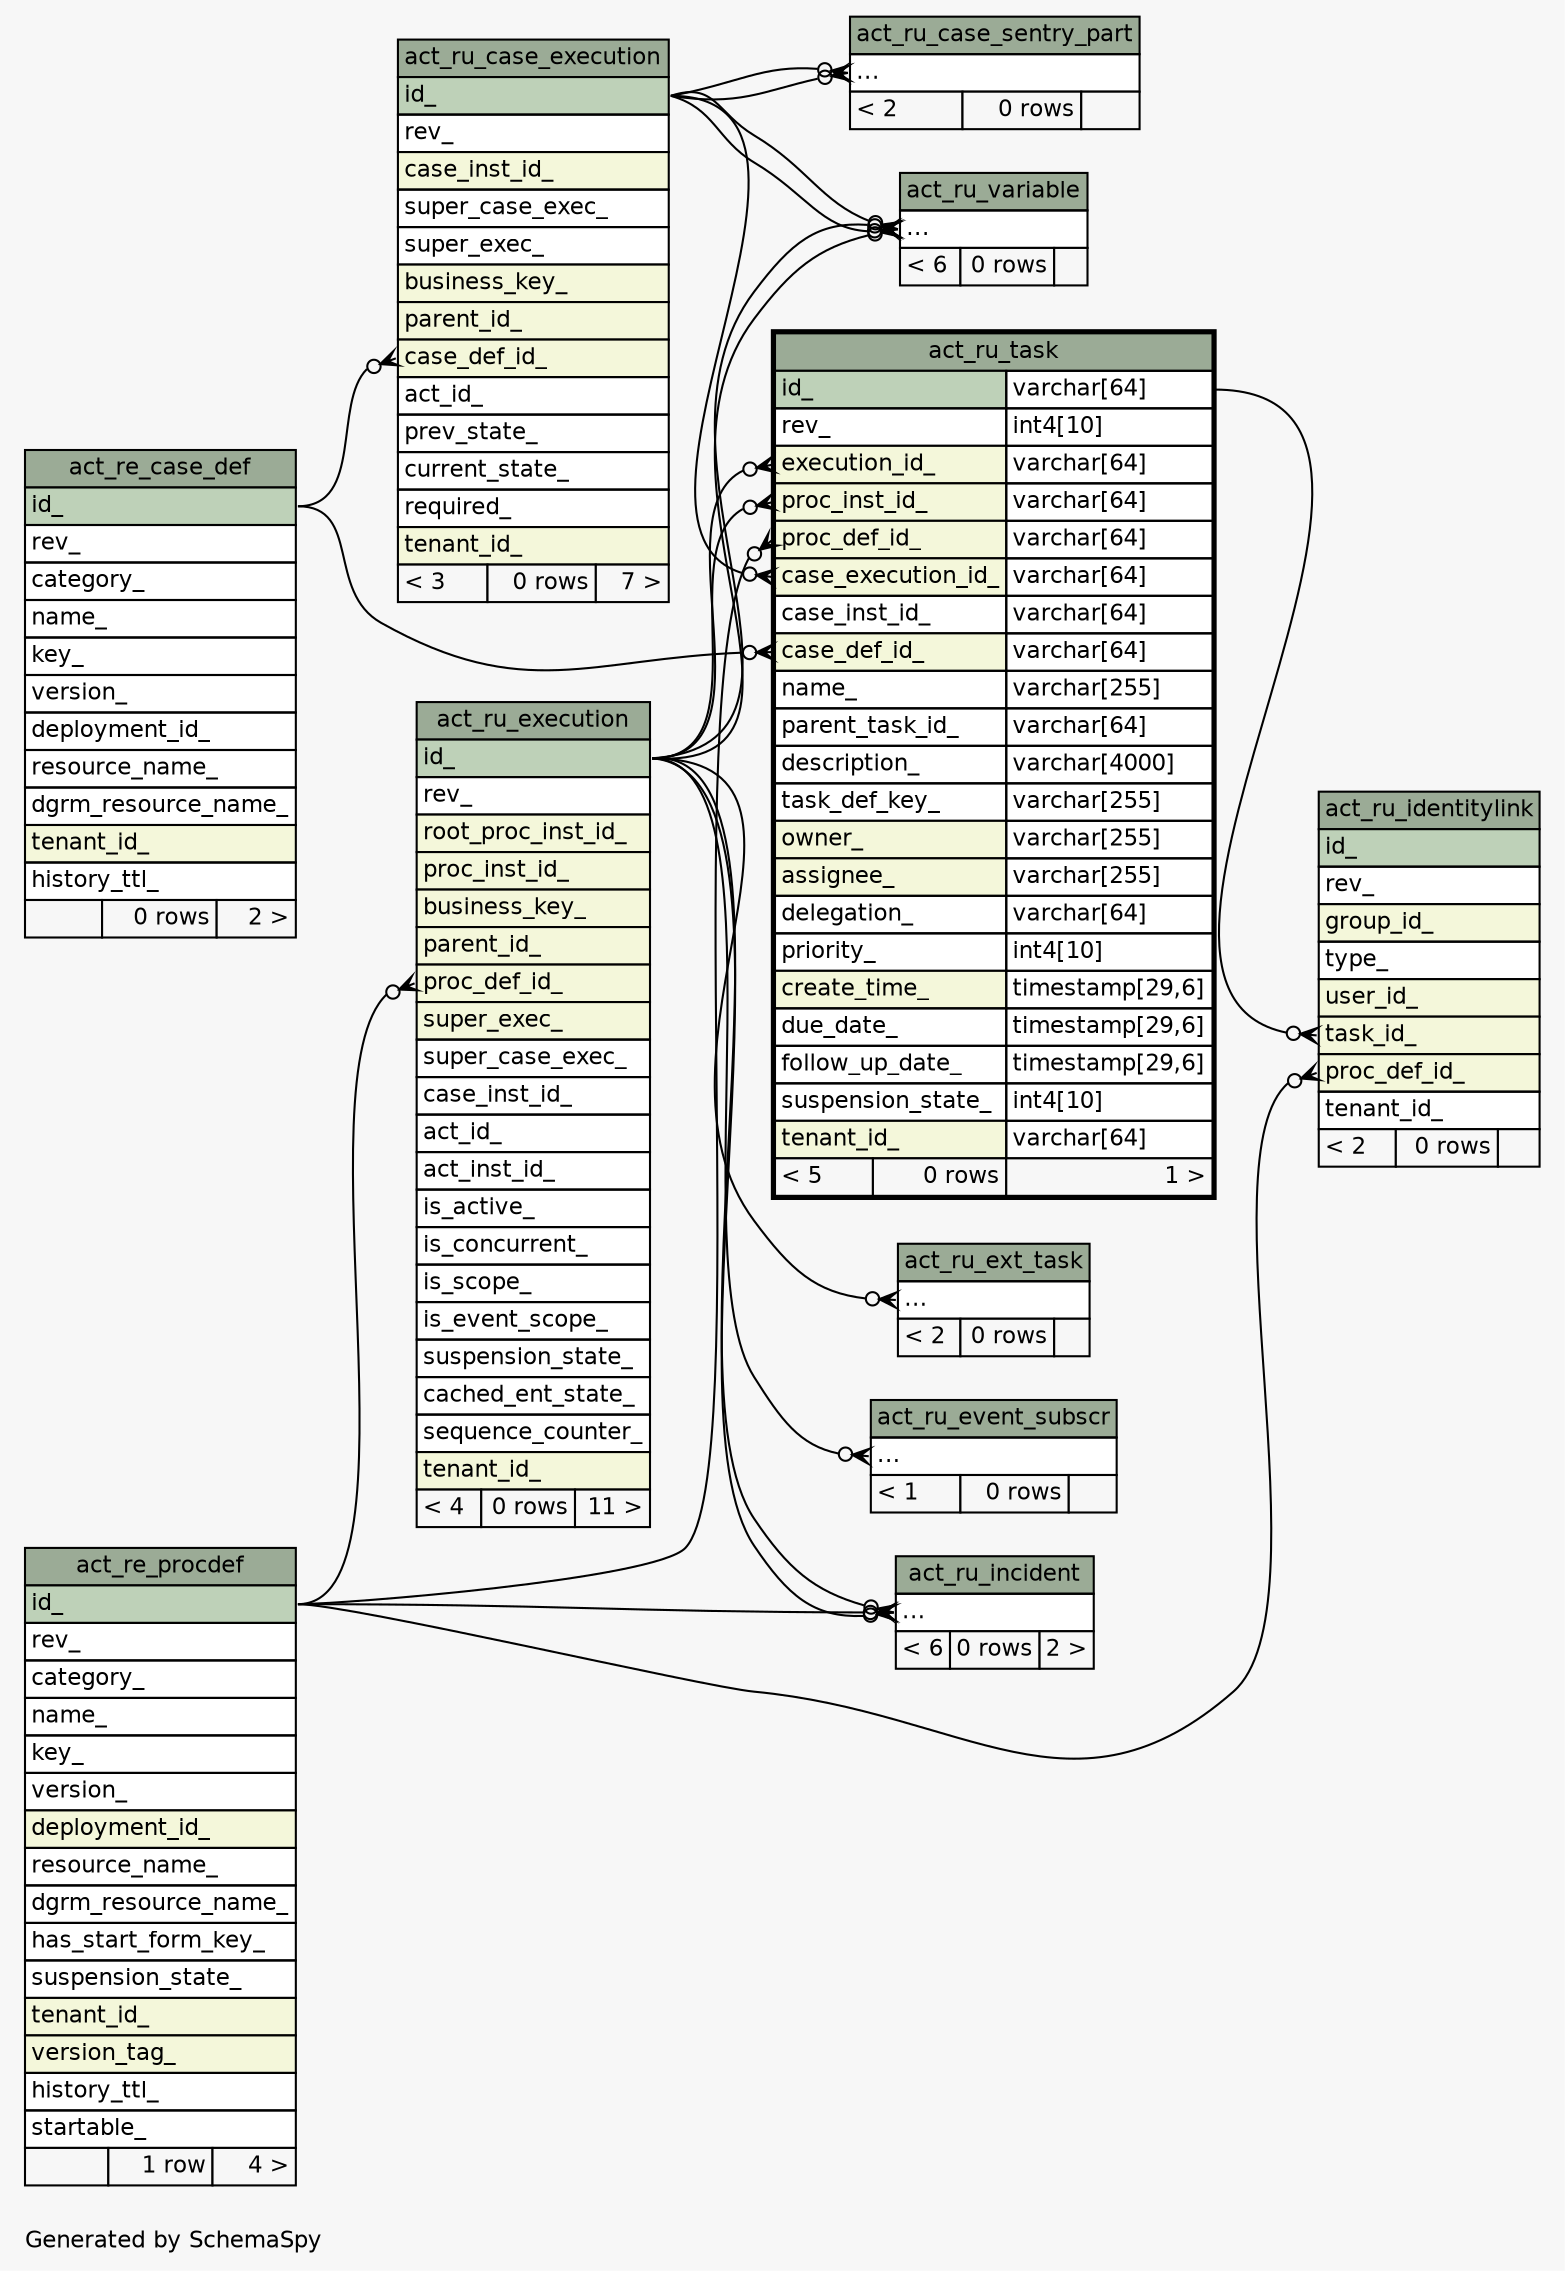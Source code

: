 // dot 2.43.0 on Linux 5.15.0-1019-azure
// SchemaSpy rev Unknown
digraph "twoDegreesRelationshipsDiagram" {
  graph [
    rankdir="RL"
    bgcolor="#f7f7f7"
    label="\nGenerated by SchemaSpy"
    labeljust="l"
    nodesep="0.18"
    ranksep="0.46"
    fontname="Helvetica"
    fontsize="11"
  ];
  node [
    fontname="Helvetica"
    fontsize="11"
    shape="plaintext"
  ];
  edge [
    arrowsize="0.8"
  ];
  "act_ru_case_execution":"case_def_id_":w -> "act_re_case_def":"id_":e [arrowhead=none dir=back arrowtail=crowodot];
  "act_ru_case_sentry_part":"elipses":w -> "act_ru_case_execution":"id_":e [arrowhead=none dir=back arrowtail=crowodot];
  "act_ru_case_sentry_part":"elipses":w -> "act_ru_case_execution":"id_":e [arrowhead=none dir=back arrowtail=crowodot];
  "act_ru_event_subscr":"elipses":w -> "act_ru_execution":"id_":e [arrowhead=none dir=back arrowtail=crowodot];
  "act_ru_execution":"proc_def_id_":w -> "act_re_procdef":"id_":e [arrowhead=none dir=back arrowtail=crowodot];
  "act_ru_ext_task":"elipses":w -> "act_ru_execution":"id_":e [arrowhead=none dir=back arrowtail=crowodot];
  "act_ru_identitylink":"proc_def_id_":w -> "act_re_procdef":"id_":e [arrowhead=none dir=back arrowtail=crowodot];
  "act_ru_identitylink":"task_id_":w -> "act_ru_task":"id_.type":e [arrowhead=none dir=back arrowtail=crowodot];
  "act_ru_incident":"elipses":w -> "act_ru_execution":"id_":e [arrowhead=none dir=back arrowtail=crowodot];
  "act_ru_incident":"elipses":w -> "act_re_procdef":"id_":e [arrowhead=none dir=back arrowtail=crowodot];
  "act_ru_incident":"elipses":w -> "act_ru_execution":"id_":e [arrowhead=none dir=back arrowtail=crowodot];
  "act_ru_task":"case_def_id_":w -> "act_re_case_def":"id_":e [arrowhead=none dir=back arrowtail=crowodot];
  "act_ru_task":"case_execution_id_":w -> "act_ru_case_execution":"id_":e [arrowhead=none dir=back arrowtail=crowodot];
  "act_ru_task":"execution_id_":w -> "act_ru_execution":"id_":e [arrowhead=none dir=back arrowtail=crowodot];
  "act_ru_task":"proc_def_id_":w -> "act_re_procdef":"id_":e [arrowhead=none dir=back arrowtail=crowodot];
  "act_ru_task":"proc_inst_id_":w -> "act_ru_execution":"id_":e [arrowhead=none dir=back arrowtail=crowodot];
  "act_ru_variable":"elipses":w -> "act_ru_case_execution":"id_":e [arrowhead=none dir=back arrowtail=crowodot];
  "act_ru_variable":"elipses":w -> "act_ru_case_execution":"id_":e [arrowhead=none dir=back arrowtail=crowodot];
  "act_ru_variable":"elipses":w -> "act_ru_execution":"id_":e [arrowhead=none dir=back arrowtail=crowodot];
  "act_ru_variable":"elipses":w -> "act_ru_execution":"id_":e [arrowhead=none dir=back arrowtail=crowodot];
  "act_re_case_def" [
    label=<
    <TABLE BORDER="0" CELLBORDER="1" CELLSPACING="0" BGCOLOR="#ffffff">
      <TR><TD COLSPAN="3" BGCOLOR="#9bab96" ALIGN="CENTER">act_re_case_def</TD></TR>
      <TR><TD PORT="id_" COLSPAN="3" BGCOLOR="#bed1b8" ALIGN="LEFT">id_</TD></TR>
      <TR><TD PORT="rev_" COLSPAN="3" ALIGN="LEFT">rev_</TD></TR>
      <TR><TD PORT="category_" COLSPAN="3" ALIGN="LEFT">category_</TD></TR>
      <TR><TD PORT="name_" COLSPAN="3" ALIGN="LEFT">name_</TD></TR>
      <TR><TD PORT="key_" COLSPAN="3" ALIGN="LEFT">key_</TD></TR>
      <TR><TD PORT="version_" COLSPAN="3" ALIGN="LEFT">version_</TD></TR>
      <TR><TD PORT="deployment_id_" COLSPAN="3" ALIGN="LEFT">deployment_id_</TD></TR>
      <TR><TD PORT="resource_name_" COLSPAN="3" ALIGN="LEFT">resource_name_</TD></TR>
      <TR><TD PORT="dgrm_resource_name_" COLSPAN="3" ALIGN="LEFT">dgrm_resource_name_</TD></TR>
      <TR><TD PORT="tenant_id_" COLSPAN="3" BGCOLOR="#f4f7da" ALIGN="LEFT">tenant_id_</TD></TR>
      <TR><TD PORT="history_ttl_" COLSPAN="3" ALIGN="LEFT">history_ttl_</TD></TR>
      <TR><TD ALIGN="LEFT" BGCOLOR="#f7f7f7">  </TD><TD ALIGN="RIGHT" BGCOLOR="#f7f7f7">0 rows</TD><TD ALIGN="RIGHT" BGCOLOR="#f7f7f7">2 &gt;</TD></TR>
    </TABLE>>
    URL="act_re_case_def.html"
    tooltip="act_re_case_def"
  ];
  "act_re_procdef" [
    label=<
    <TABLE BORDER="0" CELLBORDER="1" CELLSPACING="0" BGCOLOR="#ffffff">
      <TR><TD COLSPAN="3" BGCOLOR="#9bab96" ALIGN="CENTER">act_re_procdef</TD></TR>
      <TR><TD PORT="id_" COLSPAN="3" BGCOLOR="#bed1b8" ALIGN="LEFT">id_</TD></TR>
      <TR><TD PORT="rev_" COLSPAN="3" ALIGN="LEFT">rev_</TD></TR>
      <TR><TD PORT="category_" COLSPAN="3" ALIGN="LEFT">category_</TD></TR>
      <TR><TD PORT="name_" COLSPAN="3" ALIGN="LEFT">name_</TD></TR>
      <TR><TD PORT="key_" COLSPAN="3" ALIGN="LEFT">key_</TD></TR>
      <TR><TD PORT="version_" COLSPAN="3" ALIGN="LEFT">version_</TD></TR>
      <TR><TD PORT="deployment_id_" COLSPAN="3" BGCOLOR="#f4f7da" ALIGN="LEFT">deployment_id_</TD></TR>
      <TR><TD PORT="resource_name_" COLSPAN="3" ALIGN="LEFT">resource_name_</TD></TR>
      <TR><TD PORT="dgrm_resource_name_" COLSPAN="3" ALIGN="LEFT">dgrm_resource_name_</TD></TR>
      <TR><TD PORT="has_start_form_key_" COLSPAN="3" ALIGN="LEFT">has_start_form_key_</TD></TR>
      <TR><TD PORT="suspension_state_" COLSPAN="3" ALIGN="LEFT">suspension_state_</TD></TR>
      <TR><TD PORT="tenant_id_" COLSPAN="3" BGCOLOR="#f4f7da" ALIGN="LEFT">tenant_id_</TD></TR>
      <TR><TD PORT="version_tag_" COLSPAN="3" BGCOLOR="#f4f7da" ALIGN="LEFT">version_tag_</TD></TR>
      <TR><TD PORT="history_ttl_" COLSPAN="3" ALIGN="LEFT">history_ttl_</TD></TR>
      <TR><TD PORT="startable_" COLSPAN="3" ALIGN="LEFT">startable_</TD></TR>
      <TR><TD ALIGN="LEFT" BGCOLOR="#f7f7f7">  </TD><TD ALIGN="RIGHT" BGCOLOR="#f7f7f7">1 row</TD><TD ALIGN="RIGHT" BGCOLOR="#f7f7f7">4 &gt;</TD></TR>
    </TABLE>>
    URL="act_re_procdef.html"
    tooltip="act_re_procdef"
  ];
  "act_ru_case_execution" [
    label=<
    <TABLE BORDER="0" CELLBORDER="1" CELLSPACING="0" BGCOLOR="#ffffff">
      <TR><TD COLSPAN="3" BGCOLOR="#9bab96" ALIGN="CENTER">act_ru_case_execution</TD></TR>
      <TR><TD PORT="id_" COLSPAN="3" BGCOLOR="#bed1b8" ALIGN="LEFT">id_</TD></TR>
      <TR><TD PORT="rev_" COLSPAN="3" ALIGN="LEFT">rev_</TD></TR>
      <TR><TD PORT="case_inst_id_" COLSPAN="3" BGCOLOR="#f4f7da" ALIGN="LEFT">case_inst_id_</TD></TR>
      <TR><TD PORT="super_case_exec_" COLSPAN="3" ALIGN="LEFT">super_case_exec_</TD></TR>
      <TR><TD PORT="super_exec_" COLSPAN="3" ALIGN="LEFT">super_exec_</TD></TR>
      <TR><TD PORT="business_key_" COLSPAN="3" BGCOLOR="#f4f7da" ALIGN="LEFT">business_key_</TD></TR>
      <TR><TD PORT="parent_id_" COLSPAN="3" BGCOLOR="#f4f7da" ALIGN="LEFT">parent_id_</TD></TR>
      <TR><TD PORT="case_def_id_" COLSPAN="3" BGCOLOR="#f4f7da" ALIGN="LEFT">case_def_id_</TD></TR>
      <TR><TD PORT="act_id_" COLSPAN="3" ALIGN="LEFT">act_id_</TD></TR>
      <TR><TD PORT="prev_state_" COLSPAN="3" ALIGN="LEFT">prev_state_</TD></TR>
      <TR><TD PORT="current_state_" COLSPAN="3" ALIGN="LEFT">current_state_</TD></TR>
      <TR><TD PORT="required_" COLSPAN="3" ALIGN="LEFT">required_</TD></TR>
      <TR><TD PORT="tenant_id_" COLSPAN="3" BGCOLOR="#f4f7da" ALIGN="LEFT">tenant_id_</TD></TR>
      <TR><TD ALIGN="LEFT" BGCOLOR="#f7f7f7">&lt; 3</TD><TD ALIGN="RIGHT" BGCOLOR="#f7f7f7">0 rows</TD><TD ALIGN="RIGHT" BGCOLOR="#f7f7f7">7 &gt;</TD></TR>
    </TABLE>>
    URL="act_ru_case_execution.html"
    tooltip="act_ru_case_execution"
  ];
  "act_ru_case_sentry_part" [
    label=<
    <TABLE BORDER="0" CELLBORDER="1" CELLSPACING="0" BGCOLOR="#ffffff">
      <TR><TD COLSPAN="3" BGCOLOR="#9bab96" ALIGN="CENTER">act_ru_case_sentry_part</TD></TR>
      <TR><TD PORT="elipses" COLSPAN="3" ALIGN="LEFT">...</TD></TR>
      <TR><TD ALIGN="LEFT" BGCOLOR="#f7f7f7">&lt; 2</TD><TD ALIGN="RIGHT" BGCOLOR="#f7f7f7">0 rows</TD><TD ALIGN="RIGHT" BGCOLOR="#f7f7f7">  </TD></TR>
    </TABLE>>
    URL="act_ru_case_sentry_part.html"
    tooltip="act_ru_case_sentry_part"
  ];
  "act_ru_event_subscr" [
    label=<
    <TABLE BORDER="0" CELLBORDER="1" CELLSPACING="0" BGCOLOR="#ffffff">
      <TR><TD COLSPAN="3" BGCOLOR="#9bab96" ALIGN="CENTER">act_ru_event_subscr</TD></TR>
      <TR><TD PORT="elipses" COLSPAN="3" ALIGN="LEFT">...</TD></TR>
      <TR><TD ALIGN="LEFT" BGCOLOR="#f7f7f7">&lt; 1</TD><TD ALIGN="RIGHT" BGCOLOR="#f7f7f7">0 rows</TD><TD ALIGN="RIGHT" BGCOLOR="#f7f7f7">  </TD></TR>
    </TABLE>>
    URL="act_ru_event_subscr.html"
    tooltip="act_ru_event_subscr"
  ];
  "act_ru_execution" [
    label=<
    <TABLE BORDER="0" CELLBORDER="1" CELLSPACING="0" BGCOLOR="#ffffff">
      <TR><TD COLSPAN="3" BGCOLOR="#9bab96" ALIGN="CENTER">act_ru_execution</TD></TR>
      <TR><TD PORT="id_" COLSPAN="3" BGCOLOR="#bed1b8" ALIGN="LEFT">id_</TD></TR>
      <TR><TD PORT="rev_" COLSPAN="3" ALIGN="LEFT">rev_</TD></TR>
      <TR><TD PORT="root_proc_inst_id_" COLSPAN="3" BGCOLOR="#f4f7da" ALIGN="LEFT">root_proc_inst_id_</TD></TR>
      <TR><TD PORT="proc_inst_id_" COLSPAN="3" BGCOLOR="#f4f7da" ALIGN="LEFT">proc_inst_id_</TD></TR>
      <TR><TD PORT="business_key_" COLSPAN="3" BGCOLOR="#f4f7da" ALIGN="LEFT">business_key_</TD></TR>
      <TR><TD PORT="parent_id_" COLSPAN="3" BGCOLOR="#f4f7da" ALIGN="LEFT">parent_id_</TD></TR>
      <TR><TD PORT="proc_def_id_" COLSPAN="3" BGCOLOR="#f4f7da" ALIGN="LEFT">proc_def_id_</TD></TR>
      <TR><TD PORT="super_exec_" COLSPAN="3" BGCOLOR="#f4f7da" ALIGN="LEFT">super_exec_</TD></TR>
      <TR><TD PORT="super_case_exec_" COLSPAN="3" ALIGN="LEFT">super_case_exec_</TD></TR>
      <TR><TD PORT="case_inst_id_" COLSPAN="3" ALIGN="LEFT">case_inst_id_</TD></TR>
      <TR><TD PORT="act_id_" COLSPAN="3" ALIGN="LEFT">act_id_</TD></TR>
      <TR><TD PORT="act_inst_id_" COLSPAN="3" ALIGN="LEFT">act_inst_id_</TD></TR>
      <TR><TD PORT="is_active_" COLSPAN="3" ALIGN="LEFT">is_active_</TD></TR>
      <TR><TD PORT="is_concurrent_" COLSPAN="3" ALIGN="LEFT">is_concurrent_</TD></TR>
      <TR><TD PORT="is_scope_" COLSPAN="3" ALIGN="LEFT">is_scope_</TD></TR>
      <TR><TD PORT="is_event_scope_" COLSPAN="3" ALIGN="LEFT">is_event_scope_</TD></TR>
      <TR><TD PORT="suspension_state_" COLSPAN="3" ALIGN="LEFT">suspension_state_</TD></TR>
      <TR><TD PORT="cached_ent_state_" COLSPAN="3" ALIGN="LEFT">cached_ent_state_</TD></TR>
      <TR><TD PORT="sequence_counter_" COLSPAN="3" ALIGN="LEFT">sequence_counter_</TD></TR>
      <TR><TD PORT="tenant_id_" COLSPAN="3" BGCOLOR="#f4f7da" ALIGN="LEFT">tenant_id_</TD></TR>
      <TR><TD ALIGN="LEFT" BGCOLOR="#f7f7f7">&lt; 4</TD><TD ALIGN="RIGHT" BGCOLOR="#f7f7f7">0 rows</TD><TD ALIGN="RIGHT" BGCOLOR="#f7f7f7">11 &gt;</TD></TR>
    </TABLE>>
    URL="act_ru_execution.html"
    tooltip="act_ru_execution"
  ];
  "act_ru_ext_task" [
    label=<
    <TABLE BORDER="0" CELLBORDER="1" CELLSPACING="0" BGCOLOR="#ffffff">
      <TR><TD COLSPAN="3" BGCOLOR="#9bab96" ALIGN="CENTER">act_ru_ext_task</TD></TR>
      <TR><TD PORT="elipses" COLSPAN="3" ALIGN="LEFT">...</TD></TR>
      <TR><TD ALIGN="LEFT" BGCOLOR="#f7f7f7">&lt; 2</TD><TD ALIGN="RIGHT" BGCOLOR="#f7f7f7">0 rows</TD><TD ALIGN="RIGHT" BGCOLOR="#f7f7f7">  </TD></TR>
    </TABLE>>
    URL="act_ru_ext_task.html"
    tooltip="act_ru_ext_task"
  ];
  "act_ru_identitylink" [
    label=<
    <TABLE BORDER="0" CELLBORDER="1" CELLSPACING="0" BGCOLOR="#ffffff">
      <TR><TD COLSPAN="3" BGCOLOR="#9bab96" ALIGN="CENTER">act_ru_identitylink</TD></TR>
      <TR><TD PORT="id_" COLSPAN="3" BGCOLOR="#bed1b8" ALIGN="LEFT">id_</TD></TR>
      <TR><TD PORT="rev_" COLSPAN="3" ALIGN="LEFT">rev_</TD></TR>
      <TR><TD PORT="group_id_" COLSPAN="3" BGCOLOR="#f4f7da" ALIGN="LEFT">group_id_</TD></TR>
      <TR><TD PORT="type_" COLSPAN="3" ALIGN="LEFT">type_</TD></TR>
      <TR><TD PORT="user_id_" COLSPAN="3" BGCOLOR="#f4f7da" ALIGN="LEFT">user_id_</TD></TR>
      <TR><TD PORT="task_id_" COLSPAN="3" BGCOLOR="#f4f7da" ALIGN="LEFT">task_id_</TD></TR>
      <TR><TD PORT="proc_def_id_" COLSPAN="3" BGCOLOR="#f4f7da" ALIGN="LEFT">proc_def_id_</TD></TR>
      <TR><TD PORT="tenant_id_" COLSPAN="3" ALIGN="LEFT">tenant_id_</TD></TR>
      <TR><TD ALIGN="LEFT" BGCOLOR="#f7f7f7">&lt; 2</TD><TD ALIGN="RIGHT" BGCOLOR="#f7f7f7">0 rows</TD><TD ALIGN="RIGHT" BGCOLOR="#f7f7f7">  </TD></TR>
    </TABLE>>
    URL="act_ru_identitylink.html"
    tooltip="act_ru_identitylink"
  ];
  "act_ru_incident" [
    label=<
    <TABLE BORDER="0" CELLBORDER="1" CELLSPACING="0" BGCOLOR="#ffffff">
      <TR><TD COLSPAN="3" BGCOLOR="#9bab96" ALIGN="CENTER">act_ru_incident</TD></TR>
      <TR><TD PORT="elipses" COLSPAN="3" ALIGN="LEFT">...</TD></TR>
      <TR><TD ALIGN="LEFT" BGCOLOR="#f7f7f7">&lt; 6</TD><TD ALIGN="RIGHT" BGCOLOR="#f7f7f7">0 rows</TD><TD ALIGN="RIGHT" BGCOLOR="#f7f7f7">2 &gt;</TD></TR>
    </TABLE>>
    URL="act_ru_incident.html"
    tooltip="act_ru_incident"
  ];
  "act_ru_task" [
    label=<
    <TABLE BORDER="2" CELLBORDER="1" CELLSPACING="0" BGCOLOR="#ffffff">
      <TR><TD COLSPAN="3" BGCOLOR="#9bab96" ALIGN="CENTER">act_ru_task</TD></TR>
      <TR><TD PORT="id_" COLSPAN="2" BGCOLOR="#bed1b8" ALIGN="LEFT">id_</TD><TD PORT="id_.type" ALIGN="LEFT">varchar[64]</TD></TR>
      <TR><TD PORT="rev_" COLSPAN="2" ALIGN="LEFT">rev_</TD><TD PORT="rev_.type" ALIGN="LEFT">int4[10]</TD></TR>
      <TR><TD PORT="execution_id_" COLSPAN="2" BGCOLOR="#f4f7da" ALIGN="LEFT">execution_id_</TD><TD PORT="execution_id_.type" ALIGN="LEFT">varchar[64]</TD></TR>
      <TR><TD PORT="proc_inst_id_" COLSPAN="2" BGCOLOR="#f4f7da" ALIGN="LEFT">proc_inst_id_</TD><TD PORT="proc_inst_id_.type" ALIGN="LEFT">varchar[64]</TD></TR>
      <TR><TD PORT="proc_def_id_" COLSPAN="2" BGCOLOR="#f4f7da" ALIGN="LEFT">proc_def_id_</TD><TD PORT="proc_def_id_.type" ALIGN="LEFT">varchar[64]</TD></TR>
      <TR><TD PORT="case_execution_id_" COLSPAN="2" BGCOLOR="#f4f7da" ALIGN="LEFT">case_execution_id_</TD><TD PORT="case_execution_id_.type" ALIGN="LEFT">varchar[64]</TD></TR>
      <TR><TD PORT="case_inst_id_" COLSPAN="2" ALIGN="LEFT">case_inst_id_</TD><TD PORT="case_inst_id_.type" ALIGN="LEFT">varchar[64]</TD></TR>
      <TR><TD PORT="case_def_id_" COLSPAN="2" BGCOLOR="#f4f7da" ALIGN="LEFT">case_def_id_</TD><TD PORT="case_def_id_.type" ALIGN="LEFT">varchar[64]</TD></TR>
      <TR><TD PORT="name_" COLSPAN="2" ALIGN="LEFT">name_</TD><TD PORT="name_.type" ALIGN="LEFT">varchar[255]</TD></TR>
      <TR><TD PORT="parent_task_id_" COLSPAN="2" ALIGN="LEFT">parent_task_id_</TD><TD PORT="parent_task_id_.type" ALIGN="LEFT">varchar[64]</TD></TR>
      <TR><TD PORT="description_" COLSPAN="2" ALIGN="LEFT">description_</TD><TD PORT="description_.type" ALIGN="LEFT">varchar[4000]</TD></TR>
      <TR><TD PORT="task_def_key_" COLSPAN="2" ALIGN="LEFT">task_def_key_</TD><TD PORT="task_def_key_.type" ALIGN="LEFT">varchar[255]</TD></TR>
      <TR><TD PORT="owner_" COLSPAN="2" BGCOLOR="#f4f7da" ALIGN="LEFT">owner_</TD><TD PORT="owner_.type" ALIGN="LEFT">varchar[255]</TD></TR>
      <TR><TD PORT="assignee_" COLSPAN="2" BGCOLOR="#f4f7da" ALIGN="LEFT">assignee_</TD><TD PORT="assignee_.type" ALIGN="LEFT">varchar[255]</TD></TR>
      <TR><TD PORT="delegation_" COLSPAN="2" ALIGN="LEFT">delegation_</TD><TD PORT="delegation_.type" ALIGN="LEFT">varchar[64]</TD></TR>
      <TR><TD PORT="priority_" COLSPAN="2" ALIGN="LEFT">priority_</TD><TD PORT="priority_.type" ALIGN="LEFT">int4[10]</TD></TR>
      <TR><TD PORT="create_time_" COLSPAN="2" BGCOLOR="#f4f7da" ALIGN="LEFT">create_time_</TD><TD PORT="create_time_.type" ALIGN="LEFT">timestamp[29,6]</TD></TR>
      <TR><TD PORT="due_date_" COLSPAN="2" ALIGN="LEFT">due_date_</TD><TD PORT="due_date_.type" ALIGN="LEFT">timestamp[29,6]</TD></TR>
      <TR><TD PORT="follow_up_date_" COLSPAN="2" ALIGN="LEFT">follow_up_date_</TD><TD PORT="follow_up_date_.type" ALIGN="LEFT">timestamp[29,6]</TD></TR>
      <TR><TD PORT="suspension_state_" COLSPAN="2" ALIGN="LEFT">suspension_state_</TD><TD PORT="suspension_state_.type" ALIGN="LEFT">int4[10]</TD></TR>
      <TR><TD PORT="tenant_id_" COLSPAN="2" BGCOLOR="#f4f7da" ALIGN="LEFT">tenant_id_</TD><TD PORT="tenant_id_.type" ALIGN="LEFT">varchar[64]</TD></TR>
      <TR><TD ALIGN="LEFT" BGCOLOR="#f7f7f7">&lt; 5</TD><TD ALIGN="RIGHT" BGCOLOR="#f7f7f7">0 rows</TD><TD ALIGN="RIGHT" BGCOLOR="#f7f7f7">1 &gt;</TD></TR>
    </TABLE>>
    URL="act_ru_task.html"
    tooltip="act_ru_task"
  ];
  "act_ru_variable" [
    label=<
    <TABLE BORDER="0" CELLBORDER="1" CELLSPACING="0" BGCOLOR="#ffffff">
      <TR><TD COLSPAN="3" BGCOLOR="#9bab96" ALIGN="CENTER">act_ru_variable</TD></TR>
      <TR><TD PORT="elipses" COLSPAN="3" ALIGN="LEFT">...</TD></TR>
      <TR><TD ALIGN="LEFT" BGCOLOR="#f7f7f7">&lt; 6</TD><TD ALIGN="RIGHT" BGCOLOR="#f7f7f7">0 rows</TD><TD ALIGN="RIGHT" BGCOLOR="#f7f7f7">  </TD></TR>
    </TABLE>>
    URL="act_ru_variable.html"
    tooltip="act_ru_variable"
  ];
}
